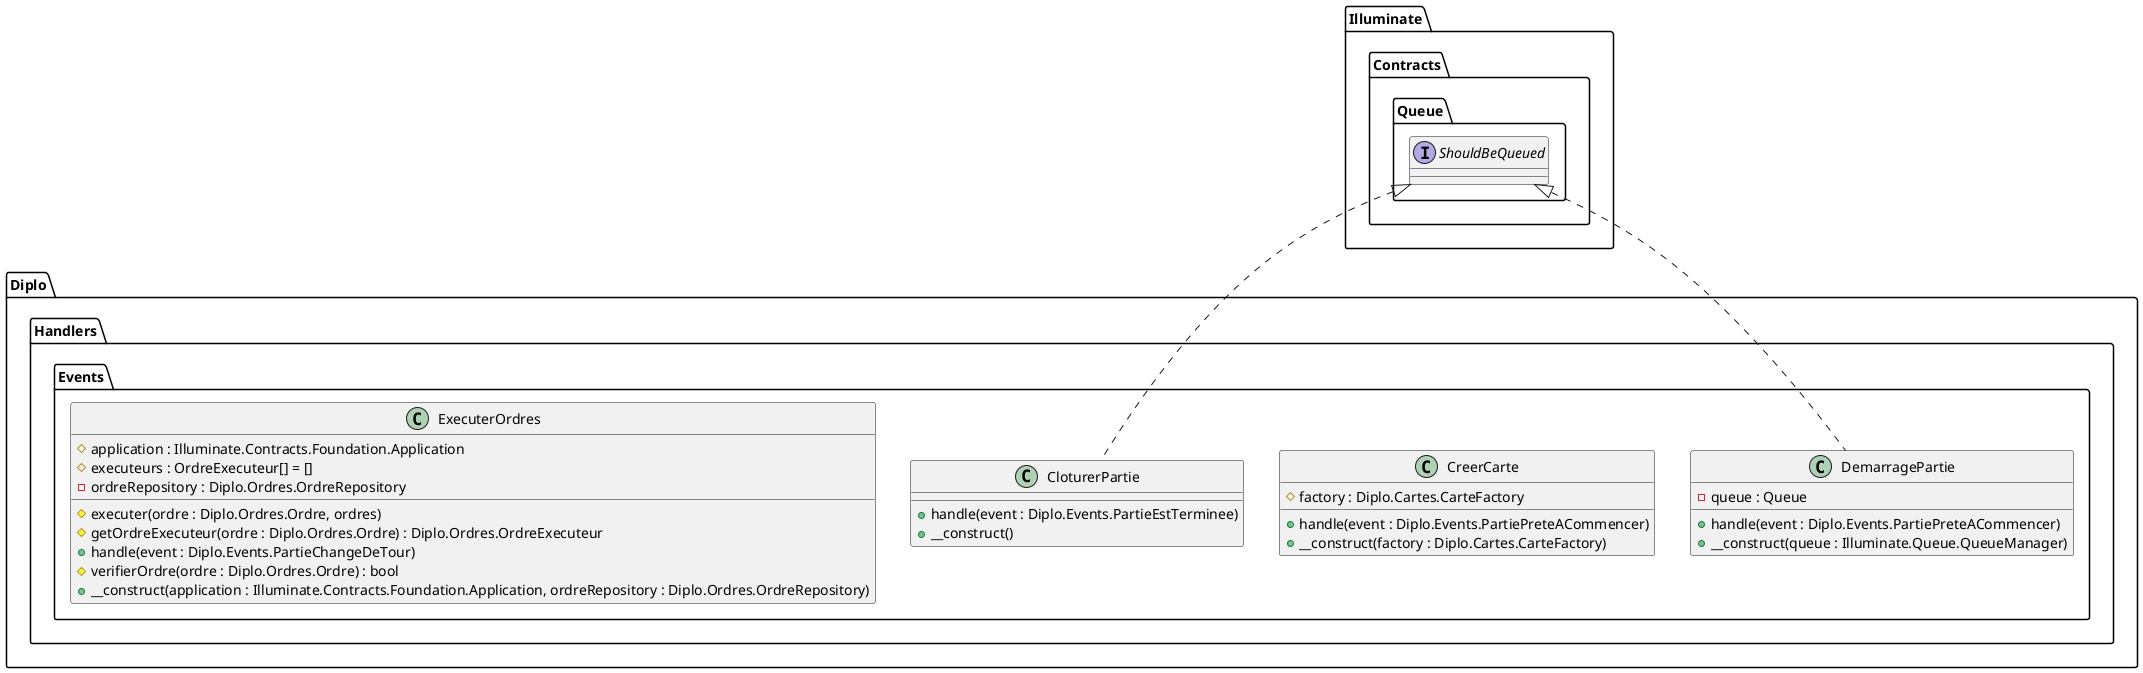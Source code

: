 @startuml
class Diplo.Handlers.Events.DemarragePartie {
    -queue : Queue
    +handle(event : Diplo.Events.PartiePreteACommencer)
    +__construct(queue : Illuminate.Queue.QueueManager)
}
class Diplo.Handlers.Events.DemarragePartie implements Illuminate.Contracts.Queue.ShouldBeQueued
class Diplo.Handlers.Events.CreerCarte {
    #factory : Diplo.Cartes.CarteFactory
    +handle(event : Diplo.Events.PartiePreteACommencer)
    +__construct(factory : Diplo.Cartes.CarteFactory)
}
class Diplo.Handlers.Events.CloturerPartie {
    +handle(event : Diplo.Events.PartieEstTerminee)
    +__construct()
}
class Diplo.Handlers.Events.CloturerPartie implements Illuminate.Contracts.Queue.ShouldBeQueued
class Diplo.Handlers.Events.ExecuterOrdres {
    #application : Illuminate.Contracts.Foundation.Application
    #executeurs : OrdreExecuteur[] = []
    -ordreRepository : Diplo.Ordres.OrdreRepository
    #executer(ordre : Diplo.Ordres.Ordre, ordres)
    #getOrdreExecuteur(ordre : Diplo.Ordres.Ordre) : Diplo.Ordres.OrdreExecuteur
    +handle(event : Diplo.Events.PartieChangeDeTour)
    #verifierOrdre(ordre : Diplo.Ordres.Ordre) : bool
    +__construct(application : Illuminate.Contracts.Foundation.Application, ordreRepository : Diplo.Ordres.OrdreRepository)
}
@enduml
